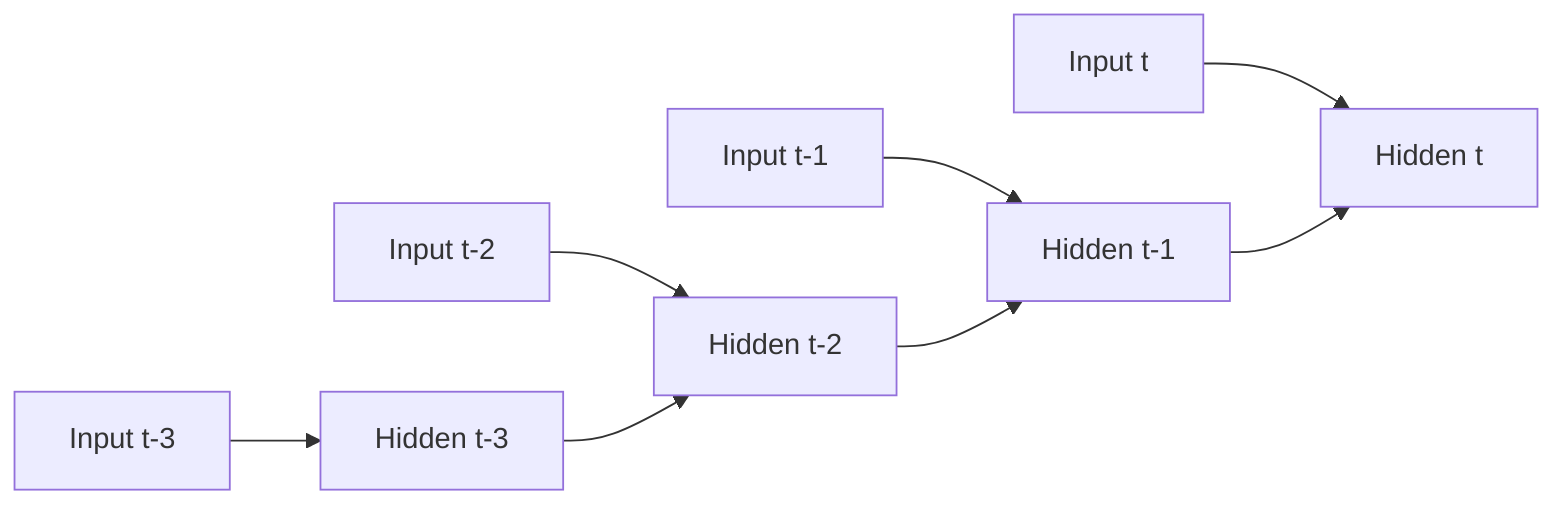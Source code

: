 flowchart LR
  x1[Input t-3] --> H1[Hidden t-3]
  x2[Input t-2] --> H2[Hidden t-2]
  x3[Input t-1] --> H3[Hidden t-1]
  x4[Input t] --> H4[Hidden t]
  H1 --> H2 --> H3 --> H4
  classDef f stroke:#2C5F77,stroke-width:2px